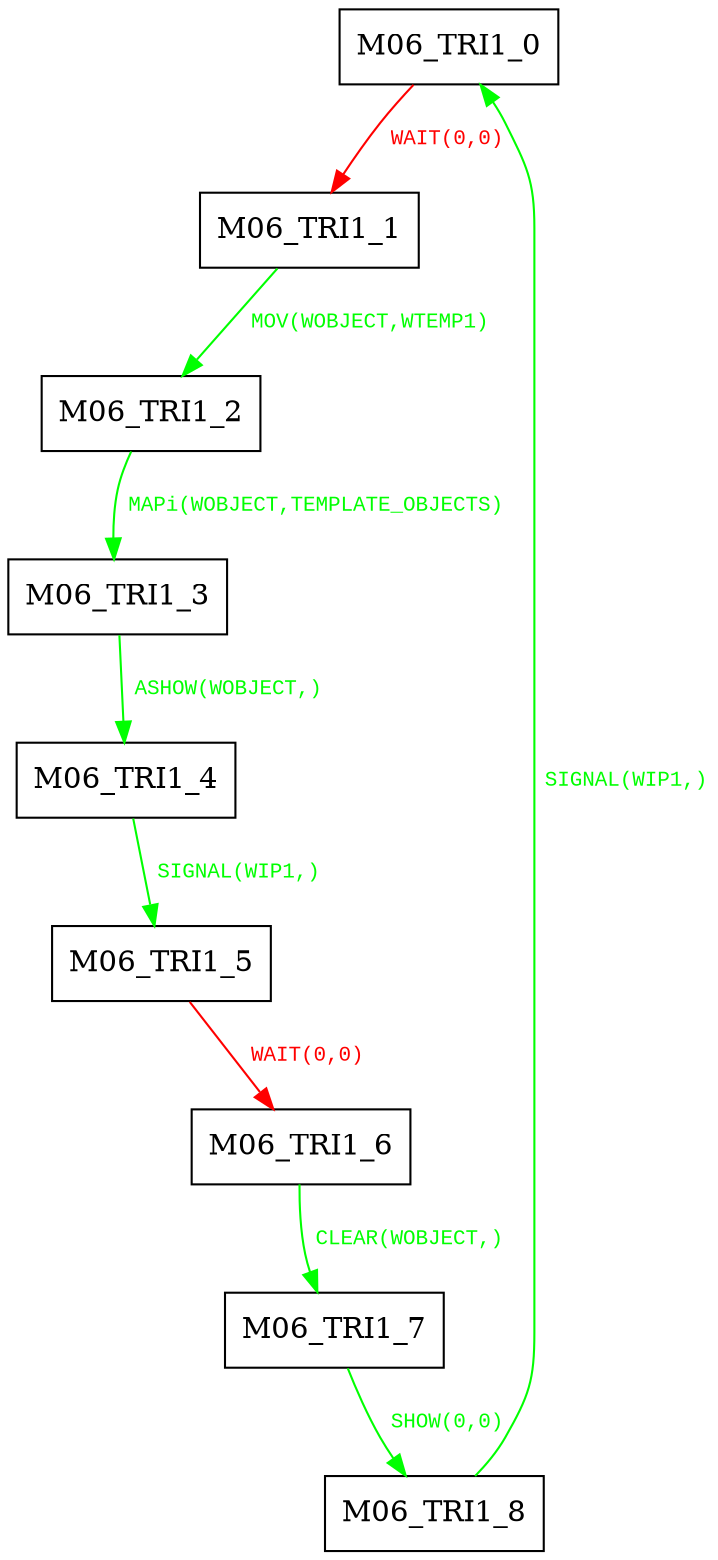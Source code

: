 digraph {
 node [shape=record];
"M06_TRI1_0" -> "M06_TRI1_1"[color=red, fontcolor=red, label=< <font face="Courier New" point-size="10">
WAIT(0,0)<br/>
</font>>];
"M06_TRI1_1" -> "M06_TRI1_2"[color=green, fontcolor=green, label=< <font face="Courier New" point-size="10">
MOV(WOBJECT,WTEMP1)<br/>
</font>>];
"M06_TRI1_2" -> "M06_TRI1_3"[color=green, fontcolor=green, label=< <font face="Courier New" point-size="10">
MAPi(WOBJECT,TEMPLATE_OBJECTS)<br/>
</font>>];
"M06_TRI1_3" -> "M06_TRI1_4"[color=green, fontcolor=green, label=< <font face="Courier New" point-size="10">
ASHOW(WOBJECT,)<br/>
</font>>];
"M06_TRI1_4" -> "M06_TRI1_5"[color=green, fontcolor=green, label=< <font face="Courier New" point-size="10">
SIGNAL(WIP1,)<br/>
</font>>];
"M06_TRI1_5" -> "M06_TRI1_6"[color=red, fontcolor=red, label=< <font face="Courier New" point-size="10">
WAIT(0,0)<br/>
</font>>];
"M06_TRI1_6" -> "M06_TRI1_7"[color=green, fontcolor=green, label=< <font face="Courier New" point-size="10">
CLEAR(WOBJECT,)<br/>
</font>>];
"M06_TRI1_7" -> "M06_TRI1_8"[color=green, fontcolor=green, label=< <font face="Courier New" point-size="10">
SHOW(0,0)<br/>
</font>>];
"M06_TRI1_8" -> "M06_TRI1_0"[color=green, fontcolor=green, label=< <font face="Courier New" point-size="10">
SIGNAL(WIP1,)<br/>
</font>>];
}
